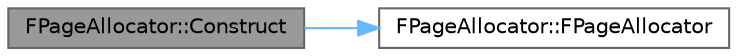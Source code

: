 digraph "FPageAllocator::Construct"
{
 // INTERACTIVE_SVG=YES
 // LATEX_PDF_SIZE
  bgcolor="transparent";
  edge [fontname=Helvetica,fontsize=10,labelfontname=Helvetica,labelfontsize=10];
  node [fontname=Helvetica,fontsize=10,shape=box,height=0.2,width=0.4];
  rankdir="LR";
  Node1 [id="Node000001",label="FPageAllocator::Construct",height=0.2,width=0.4,color="gray40", fillcolor="grey60", style="filled", fontcolor="black",tooltip=" "];
  Node1 -> Node2 [id="edge1_Node000001_Node000002",color="steelblue1",style="solid",tooltip=" "];
  Node2 [id="Node000002",label="FPageAllocator::FPageAllocator",height=0.2,width=0.4,color="grey40", fillcolor="white", style="filled",URL="$d7/d1e/classFPageAllocator.html#afd39cdcb7d25b867b7a2fcef482b079c",tooltip=" "];
}
